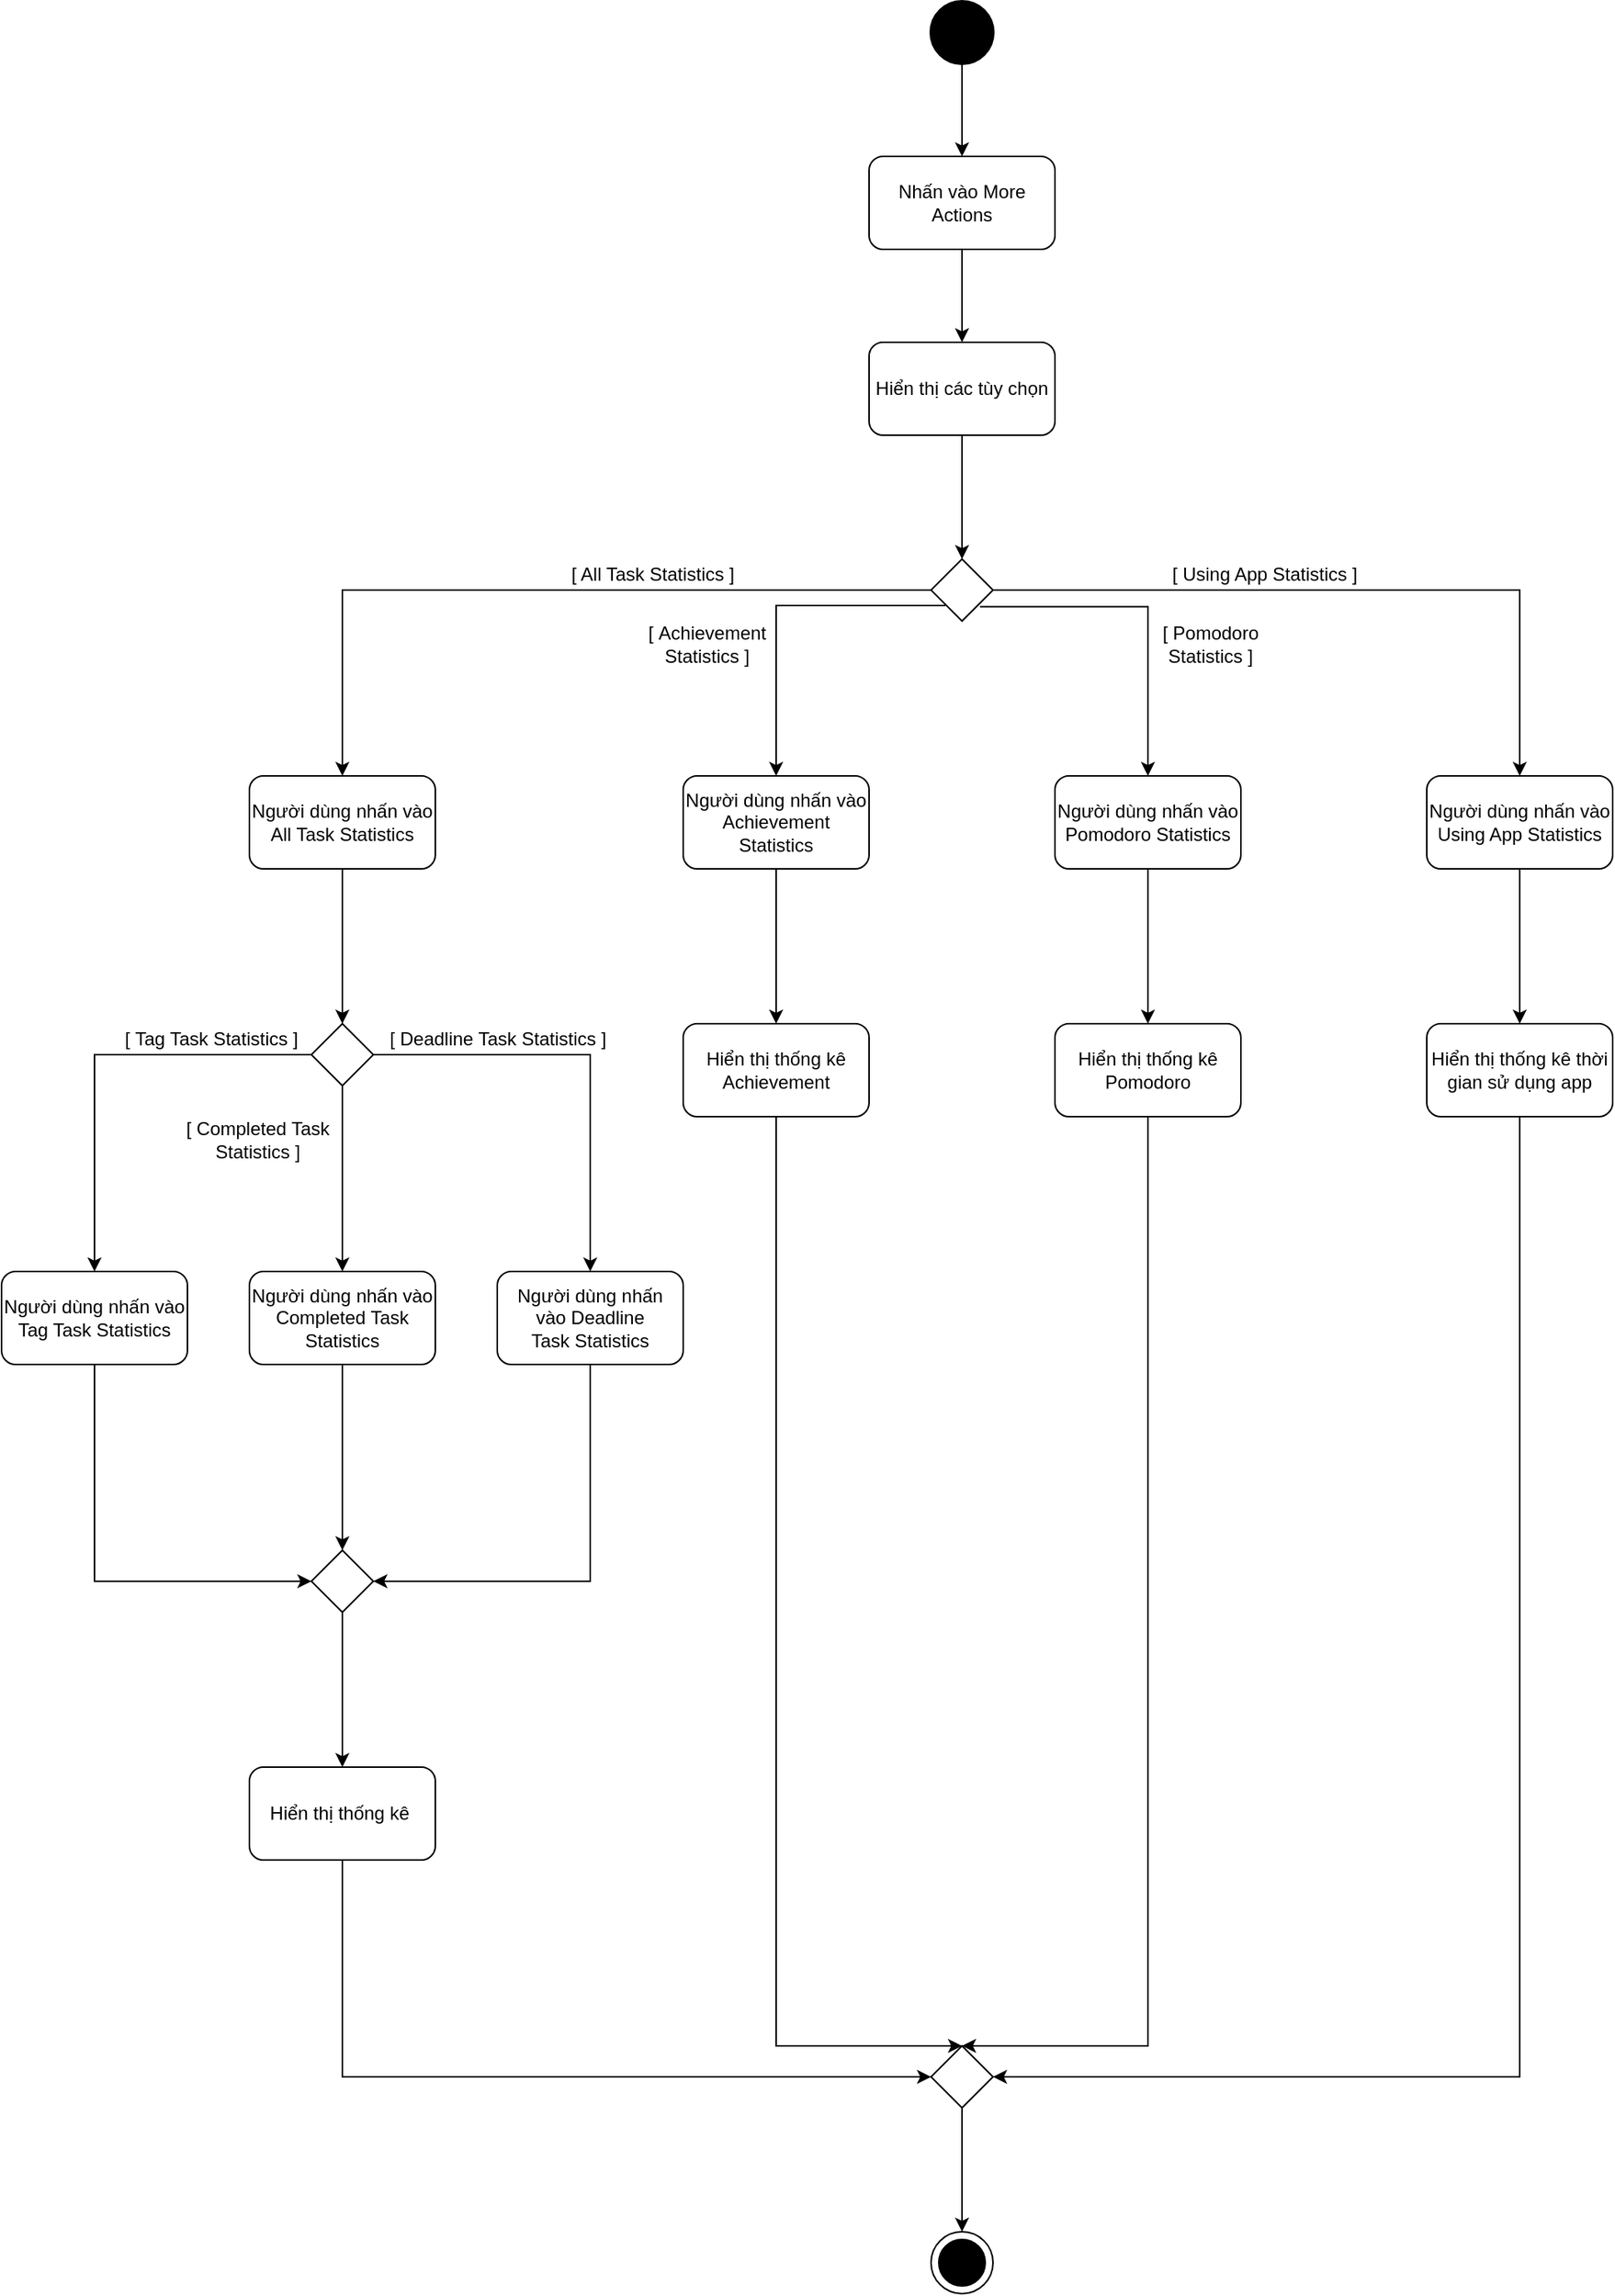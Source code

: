 <mxfile version="13.6.5">
    <diagram name="Page-1" id="52a04d89-c75d-2922-d76d-85b35f80e030">
        <mxGraphModel dx="990" dy="585" grid="1" gridSize="10" guides="1" tooltips="1" connect="1" arrows="1" fold="1" page="1" pageScale="1" pageWidth="1100" pageHeight="850" background="#ffffff" math="0" shadow="0">
            <root>
                <mxCell id="0"/>
                <mxCell id="1" parent="0"/>
                <mxCell id="259" style="edgeStyle=orthogonalEdgeStyle;rounded=0;orthogonalLoop=1;jettySize=auto;html=1;entryX=0.5;entryY=0;entryDx=0;entryDy=0;" parent="1" source="7" target="258" edge="1">
                    <mxGeometry relative="1" as="geometry"/>
                </mxCell>
                <mxCell id="7" value="Hiển thị các tùy chọn" style="rounded=1;whiteSpace=wrap;html=1;" parent="1" vertex="1">
                    <mxGeometry x="560" y="260" width="120" height="60" as="geometry"/>
                </mxCell>
                <mxCell id="103" value="" style="shape=mxgraph.sysml.actFinal;html=1;verticalLabelPosition=bottom;labelBackgroundColor=#ffffff;verticalAlign=top;" parent="1" vertex="1">
                    <mxGeometry x="600" y="1480" width="40" height="40" as="geometry"/>
                </mxCell>
                <mxCell id="271" style="edgeStyle=orthogonalEdgeStyle;rounded=0;orthogonalLoop=1;jettySize=auto;html=1;entryX=0.5;entryY=0;entryDx=0;entryDy=0;" parent="1" source="112" target="202" edge="1">
                    <mxGeometry relative="1" as="geometry"/>
                </mxCell>
                <mxCell id="112" value="Người dùng nhấn vào Achievement Statistics" style="rounded=1;whiteSpace=wrap;html=1;" parent="1" vertex="1">
                    <mxGeometry x="440" y="540" width="120" height="60" as="geometry"/>
                </mxCell>
                <mxCell id="277" style="edgeStyle=orthogonalEdgeStyle;rounded=0;orthogonalLoop=1;jettySize=auto;html=1;entryX=0.5;entryY=0;entryDx=0;entryDy=0;" parent="1" source="113" target="275" edge="1">
                    <mxGeometry relative="1" as="geometry"/>
                </mxCell>
                <mxCell id="113" value="Người dùng nhấn vào All Task Statistics" style="rounded=1;whiteSpace=wrap;html=1;" parent="1" vertex="1">
                    <mxGeometry x="160" y="540" width="120" height="60" as="geometry"/>
                </mxCell>
                <mxCell id="286" style="edgeStyle=orthogonalEdgeStyle;rounded=0;orthogonalLoop=1;jettySize=auto;html=1;entryX=1;entryY=0.5;entryDx=0;entryDy=0;" parent="1" source="122" target="281" edge="1">
                    <mxGeometry relative="1" as="geometry">
                        <Array as="points">
                            <mxPoint x="380" y="1060"/>
                        </Array>
                    </mxGeometry>
                </mxCell>
                <mxCell id="122" value="Người dùng nhấn vào&amp;nbsp;&lt;span&gt;Deadline Task&amp;nbsp;&lt;/span&gt;Statistics" style="rounded=1;whiteSpace=wrap;html=1;" parent="1" vertex="1">
                    <mxGeometry x="320" y="860" width="120" height="60" as="geometry"/>
                </mxCell>
                <mxCell id="282" style="edgeStyle=orthogonalEdgeStyle;rounded=0;orthogonalLoop=1;jettySize=auto;html=1;" parent="1" source="123" target="281" edge="1">
                    <mxGeometry relative="1" as="geometry"/>
                </mxCell>
                <mxCell id="123" value="Người dùng nhấn vào Completed Task Statistics" style="rounded=1;whiteSpace=wrap;html=1;" parent="1" vertex="1">
                    <mxGeometry x="160" y="860" width="120" height="60" as="geometry"/>
                </mxCell>
                <mxCell id="152" value="&lt;span style=&quot;color: rgba(0 , 0 , 0 , 0) ; font-family: monospace ; font-size: 0px&quot;&gt;%3CmxGraphModel%3E%3Croot%3E%3CmxCell%20id%3D%220%22%2F%3E%3CmxCell%20id%3D%221%22%20parent%3D%220%22%2F%3E%3CmxCell%20id%3D%222%22%20value%3D%22False%22%20style%3D%22text%3Bhtml%3D1%3Balign%3Dcenter%3BverticalAlign%3Dmiddle%3Bresizable%3D0%3Bpoints%3D%5B%5D%3Bautosize%3D1%3B%22%20vertex%3D%221%22%20parent%3D%221%22%3E%3CmxGeometry%20y%3D%22920%22%20width%3D%2250%22%20height%3D%2220%22%20as%3D%22geometry%22%2F%3E%3C%2FmxCell%3E%3C%2Froot%3E%3C%2FmxGraphModel%3E&lt;/span&gt;" style="text;html=1;align=center;verticalAlign=middle;resizable=0;points=[];autosize=1;" parent="1" vertex="1">
                    <mxGeometry x="530" y="1110" width="20" height="20" as="geometry"/>
                </mxCell>
                <mxCell id="285" style="edgeStyle=orthogonalEdgeStyle;rounded=0;orthogonalLoop=1;jettySize=auto;html=1;entryX=0;entryY=0.5;entryDx=0;entryDy=0;" parent="1" source="158" target="281" edge="1">
                    <mxGeometry relative="1" as="geometry">
                        <Array as="points">
                            <mxPoint x="60" y="1060"/>
                        </Array>
                    </mxGeometry>
                </mxCell>
                <mxCell id="158" value="Người dùng nhấn vào Tag Task Statistics" style="rounded=1;whiteSpace=wrap;html=1;" parent="1" vertex="1">
                    <mxGeometry y="860" width="120" height="60" as="geometry"/>
                </mxCell>
                <mxCell id="270" style="edgeStyle=orthogonalEdgeStyle;rounded=0;orthogonalLoop=1;jettySize=auto;html=1;entryX=0.5;entryY=0;entryDx=0;entryDy=0;" parent="1" source="189" target="215" edge="1">
                    <mxGeometry relative="1" as="geometry"/>
                </mxCell>
                <mxCell id="189" value="Người dùng nhấn vào Pomodoro Statistics" style="rounded=1;whiteSpace=wrap;html=1;" parent="1" vertex="1">
                    <mxGeometry x="680" y="540" width="120" height="60" as="geometry"/>
                </mxCell>
                <mxCell id="269" style="edgeStyle=orthogonalEdgeStyle;rounded=0;orthogonalLoop=1;jettySize=auto;html=1;entryX=0.5;entryY=0;entryDx=0;entryDy=0;" parent="1" source="190" target="224" edge="1">
                    <mxGeometry relative="1" as="geometry"/>
                </mxCell>
                <mxCell id="190" value="Người dùng nhấn vào Using App Statistics" style="rounded=1;whiteSpace=wrap;html=1;" parent="1" vertex="1">
                    <mxGeometry x="920" y="540" width="120" height="60" as="geometry"/>
                </mxCell>
                <mxCell id="303" style="edgeStyle=orthogonalEdgeStyle;rounded=0;orthogonalLoop=1;jettySize=auto;html=1;entryX=0.5;entryY=0;entryDx=0;entryDy=0;" edge="1" parent="1" source="202" target="289">
                    <mxGeometry relative="1" as="geometry">
                        <Array as="points">
                            <mxPoint x="500" y="1360"/>
                        </Array>
                    </mxGeometry>
                </mxCell>
                <mxCell id="202" value="Hiển thị thống kê Achievement" style="rounded=1;whiteSpace=wrap;html=1;" parent="1" vertex="1">
                    <mxGeometry x="440" y="700" width="120" height="60" as="geometry"/>
                </mxCell>
                <mxCell id="304" style="edgeStyle=orthogonalEdgeStyle;rounded=0;orthogonalLoop=1;jettySize=auto;html=1;entryX=0.5;entryY=0;entryDx=0;entryDy=0;" edge="1" parent="1" source="215" target="289">
                    <mxGeometry relative="1" as="geometry">
                        <Array as="points">
                            <mxPoint x="740" y="1360"/>
                        </Array>
                    </mxGeometry>
                </mxCell>
                <mxCell id="215" value="&lt;span&gt;Hiển thị thống kê Pomodoro&lt;/span&gt;" style="rounded=1;whiteSpace=wrap;html=1;" parent="1" vertex="1">
                    <mxGeometry x="680" y="700" width="120" height="60" as="geometry"/>
                </mxCell>
                <mxCell id="291" style="edgeStyle=orthogonalEdgeStyle;rounded=0;orthogonalLoop=1;jettySize=auto;html=1;entryX=1;entryY=0.5;entryDx=0;entryDy=0;" parent="1" source="224" target="289" edge="1">
                    <mxGeometry relative="1" as="geometry">
                        <Array as="points">
                            <mxPoint x="980" y="1380"/>
                        </Array>
                    </mxGeometry>
                </mxCell>
                <mxCell id="224" value="&lt;span&gt;Hiển thị thống kê thời gian sử dụng app&lt;/span&gt;" style="rounded=1;whiteSpace=wrap;html=1;" parent="1" vertex="1">
                    <mxGeometry x="920" y="700" width="120" height="60" as="geometry"/>
                </mxCell>
                <mxCell id="257" style="edgeStyle=orthogonalEdgeStyle;rounded=0;orthogonalLoop=1;jettySize=auto;html=1;entryX=0.5;entryY=0;entryDx=0;entryDy=0;" parent="1" source="247" target="7" edge="1">
                    <mxGeometry relative="1" as="geometry"/>
                </mxCell>
                <mxCell id="247" value="Nhấn vào More Actions" style="rounded=1;whiteSpace=wrap;html=1;" parent="1" vertex="1">
                    <mxGeometry x="560" y="140" width="120" height="60" as="geometry"/>
                </mxCell>
                <mxCell id="255" style="edgeStyle=orthogonalEdgeStyle;rounded=0;orthogonalLoop=1;jettySize=auto;html=1;entryX=0.5;entryY=0;entryDx=0;entryDy=0;" parent="1" source="249" target="247" edge="1">
                    <mxGeometry relative="1" as="geometry"/>
                </mxCell>
                <mxCell id="249" value="" style="shape=ellipse;html=1;fillColor=#000000;strokeWidth=2;verticalLabelPosition=bottom;verticalAlignment=top;perimeter=ellipsePerimeter;" parent="1" vertex="1">
                    <mxGeometry x="600" y="40" width="40" height="40" as="geometry"/>
                </mxCell>
                <mxCell id="260" style="edgeStyle=orthogonalEdgeStyle;rounded=0;orthogonalLoop=1;jettySize=auto;html=1;entryX=0.5;entryY=0;entryDx=0;entryDy=0;" parent="1" source="258" target="113" edge="1">
                    <mxGeometry relative="1" as="geometry"/>
                </mxCell>
                <mxCell id="261" style="edgeStyle=orthogonalEdgeStyle;rounded=0;orthogonalLoop=1;jettySize=auto;html=1;" parent="1" source="258" target="190" edge="1">
                    <mxGeometry relative="1" as="geometry"/>
                </mxCell>
                <mxCell id="305" style="edgeStyle=orthogonalEdgeStyle;rounded=0;orthogonalLoop=1;jettySize=auto;html=1;entryX=0.5;entryY=0;entryDx=0;entryDy=0;exitX=0.23;exitY=0.75;exitDx=0;exitDy=0;exitPerimeter=0;" edge="1" parent="1" source="258" target="112">
                    <mxGeometry relative="1" as="geometry">
                        <Array as="points">
                            <mxPoint x="500" y="430"/>
                        </Array>
                    </mxGeometry>
                </mxCell>
                <mxCell id="306" style="edgeStyle=orthogonalEdgeStyle;rounded=0;orthogonalLoop=1;jettySize=auto;html=1;entryX=0.5;entryY=0;entryDx=0;entryDy=0;exitX=0.79;exitY=0.77;exitDx=0;exitDy=0;exitPerimeter=0;" edge="1" parent="1" source="258" target="189">
                    <mxGeometry relative="1" as="geometry">
                        <Array as="points">
                            <mxPoint x="740" y="431"/>
                        </Array>
                    </mxGeometry>
                </mxCell>
                <mxCell id="258" value="" style="shape=rhombus;html=1;verticalLabelPosition=bottom;verticalAlignment=top;" parent="1" vertex="1">
                    <mxGeometry x="600" y="400" width="40" height="40" as="geometry"/>
                </mxCell>
                <mxCell id="278" style="edgeStyle=orthogonalEdgeStyle;rounded=0;orthogonalLoop=1;jettySize=auto;html=1;" parent="1" source="275" target="123" edge="1">
                    <mxGeometry relative="1" as="geometry"/>
                </mxCell>
                <mxCell id="279" style="edgeStyle=orthogonalEdgeStyle;rounded=0;orthogonalLoop=1;jettySize=auto;html=1;" parent="1" source="275" target="158" edge="1">
                    <mxGeometry relative="1" as="geometry"/>
                </mxCell>
                <mxCell id="280" style="edgeStyle=orthogonalEdgeStyle;rounded=0;orthogonalLoop=1;jettySize=auto;html=1;" parent="1" source="275" target="122" edge="1">
                    <mxGeometry relative="1" as="geometry"/>
                </mxCell>
                <mxCell id="275" value="" style="shape=rhombus;html=1;verticalLabelPosition=bottom;verticalAlignment=top;" parent="1" vertex="1">
                    <mxGeometry x="200" y="700" width="40" height="40" as="geometry"/>
                </mxCell>
                <mxCell id="288" style="edgeStyle=orthogonalEdgeStyle;rounded=0;orthogonalLoop=1;jettySize=auto;html=1;entryX=0.5;entryY=0;entryDx=0;entryDy=0;" parent="1" source="281" target="287" edge="1">
                    <mxGeometry relative="1" as="geometry"/>
                </mxCell>
                <mxCell id="281" value="" style="shape=rhombus;html=1;verticalLabelPosition=bottom;verticalAlignment=top;" parent="1" vertex="1">
                    <mxGeometry x="200" y="1040" width="40" height="40" as="geometry"/>
                </mxCell>
                <mxCell id="290" style="edgeStyle=orthogonalEdgeStyle;rounded=0;orthogonalLoop=1;jettySize=auto;html=1;entryX=0;entryY=0.5;entryDx=0;entryDy=0;" parent="1" source="287" target="289" edge="1">
                    <mxGeometry relative="1" as="geometry">
                        <Array as="points">
                            <mxPoint x="220" y="1380"/>
                        </Array>
                    </mxGeometry>
                </mxCell>
                <mxCell id="287" value="Hiển thị thống kê&amp;nbsp;" style="rounded=1;whiteSpace=wrap;html=1;" parent="1" vertex="1">
                    <mxGeometry x="160" y="1180" width="120" height="60" as="geometry"/>
                </mxCell>
                <mxCell id="294" style="edgeStyle=orthogonalEdgeStyle;rounded=0;orthogonalLoop=1;jettySize=auto;html=1;" parent="1" source="289" target="103" edge="1">
                    <mxGeometry relative="1" as="geometry"/>
                </mxCell>
                <mxCell id="289" value="" style="shape=rhombus;html=1;verticalLabelPosition=bottom;verticalAlignment=top;" parent="1" vertex="1">
                    <mxGeometry x="600" y="1360" width="40" height="40" as="geometry"/>
                </mxCell>
                <mxCell id="295" value="[ All Task Statistics ]" style="text;html=1;align=center;verticalAlign=middle;resizable=0;points=[];autosize=1;" parent="1" vertex="1">
                    <mxGeometry x="360" y="400" width="120" height="20" as="geometry"/>
                </mxCell>
                <mxCell id="296" value="[&amp;nbsp;&lt;span&gt;Using App Statistics&amp;nbsp;&lt;/span&gt;]" style="text;html=1;align=center;verticalAlign=middle;resizable=0;points=[];autosize=1;" parent="1" vertex="1">
                    <mxGeometry x="750" y="400" width="130" height="20" as="geometry"/>
                </mxCell>
                <mxCell id="298" value="[&amp;nbsp;&lt;span&gt;Achievement&lt;br&gt;Statistics&amp;nbsp;&lt;/span&gt;]" style="text;html=1;align=center;verticalAlign=middle;resizable=0;points=[];autosize=1;" parent="1" vertex="1">
                    <mxGeometry x="410" y="440" width="90" height="30" as="geometry"/>
                </mxCell>
                <mxCell id="299" value="&lt;span&gt;[ Pomodoro&lt;br&gt;Statistics ]&lt;/span&gt;" style="text;html=1;align=center;verticalAlign=middle;resizable=0;points=[];autosize=1;" parent="1" vertex="1">
                    <mxGeometry x="740" y="440" width="80" height="30" as="geometry"/>
                </mxCell>
                <mxCell id="300" value="[&amp;nbsp;&lt;span&gt;Tag Task Statistics&amp;nbsp;&lt;/span&gt;]" style="text;html=1;align=center;verticalAlign=middle;resizable=0;points=[];autosize=1;" parent="1" vertex="1">
                    <mxGeometry x="70" y="700" width="130" height="20" as="geometry"/>
                </mxCell>
                <mxCell id="301" value="[&amp;nbsp;&lt;span&gt;Deadline Task&amp;nbsp;&lt;/span&gt;&lt;span&gt;Statistics&amp;nbsp;&lt;/span&gt;]" style="text;html=1;align=center;verticalAlign=middle;resizable=0;points=[];autosize=1;" parent="1" vertex="1">
                    <mxGeometry x="240" y="700" width="160" height="20" as="geometry"/>
                </mxCell>
                <mxCell id="302" value="[&amp;nbsp;&lt;span&gt;Completed Task&lt;br&gt;Statistics&amp;nbsp;&lt;/span&gt;]" style="text;html=1;align=center;verticalAlign=middle;resizable=0;points=[];autosize=1;" parent="1" vertex="1">
                    <mxGeometry x="110" y="760" width="110" height="30" as="geometry"/>
                </mxCell>
            </root>
        </mxGraphModel>
    </diagram>
</mxfile>